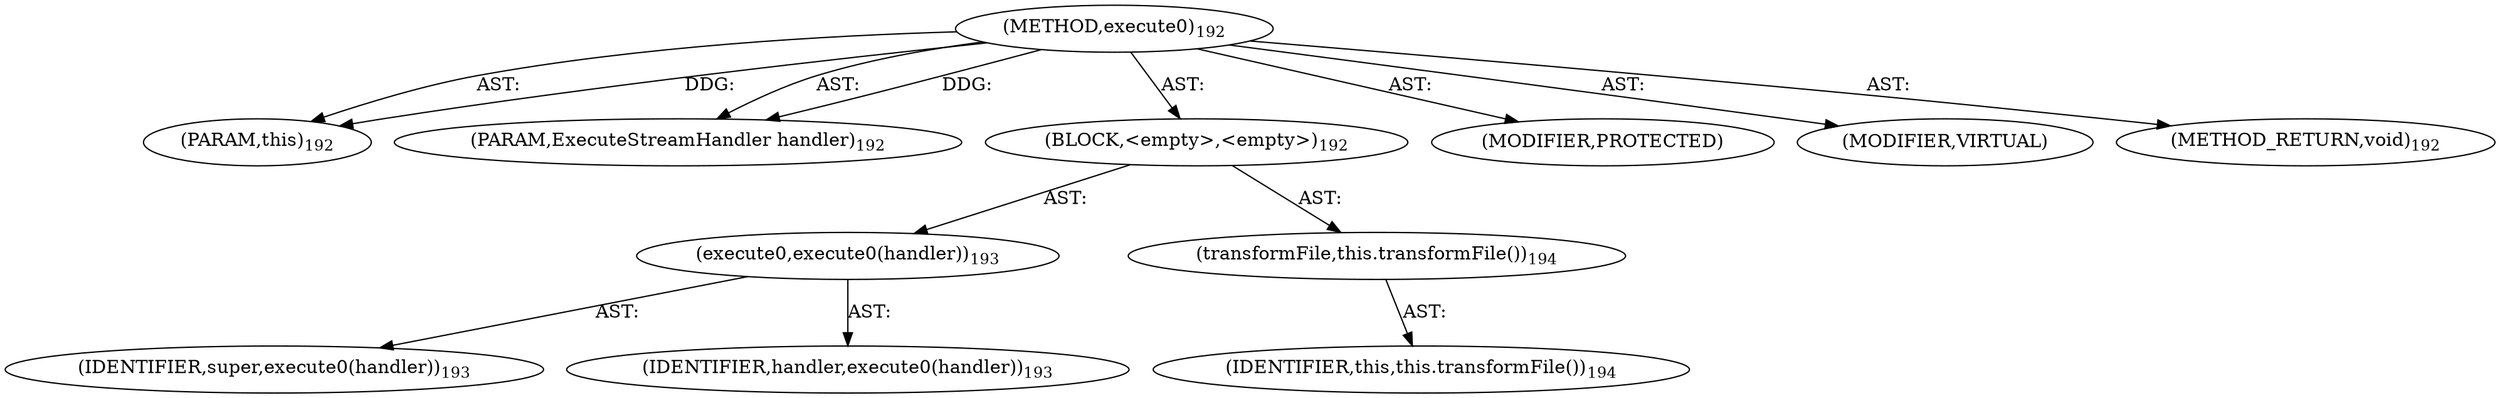 digraph "execute0" {  
"111669149703" [label = <(METHOD,execute0)<SUB>192</SUB>> ]
"115964116996" [label = <(PARAM,this)<SUB>192</SUB>> ]
"115964117005" [label = <(PARAM,ExecuteStreamHandler handler)<SUB>192</SUB>> ]
"25769803790" [label = <(BLOCK,&lt;empty&gt;,&lt;empty&gt;)<SUB>192</SUB>> ]
"30064771124" [label = <(execute0,execute0(handler))<SUB>193</SUB>> ]
"68719476770" [label = <(IDENTIFIER,super,execute0(handler))<SUB>193</SUB>> ]
"68719476771" [label = <(IDENTIFIER,handler,execute0(handler))<SUB>193</SUB>> ]
"30064771125" [label = <(transformFile,this.transformFile())<SUB>194</SUB>> ]
"68719476740" [label = <(IDENTIFIER,this,this.transformFile())<SUB>194</SUB>> ]
"133143986195" [label = <(MODIFIER,PROTECTED)> ]
"133143986196" [label = <(MODIFIER,VIRTUAL)> ]
"128849018887" [label = <(METHOD_RETURN,void)<SUB>192</SUB>> ]
  "111669149703" -> "115964116996"  [ label = "AST: "] 
  "111669149703" -> "115964117005"  [ label = "AST: "] 
  "111669149703" -> "25769803790"  [ label = "AST: "] 
  "111669149703" -> "133143986195"  [ label = "AST: "] 
  "111669149703" -> "133143986196"  [ label = "AST: "] 
  "111669149703" -> "128849018887"  [ label = "AST: "] 
  "25769803790" -> "30064771124"  [ label = "AST: "] 
  "25769803790" -> "30064771125"  [ label = "AST: "] 
  "30064771124" -> "68719476770"  [ label = "AST: "] 
  "30064771124" -> "68719476771"  [ label = "AST: "] 
  "30064771125" -> "68719476740"  [ label = "AST: "] 
  "111669149703" -> "115964116996"  [ label = "DDG: "] 
  "111669149703" -> "115964117005"  [ label = "DDG: "] 
}
